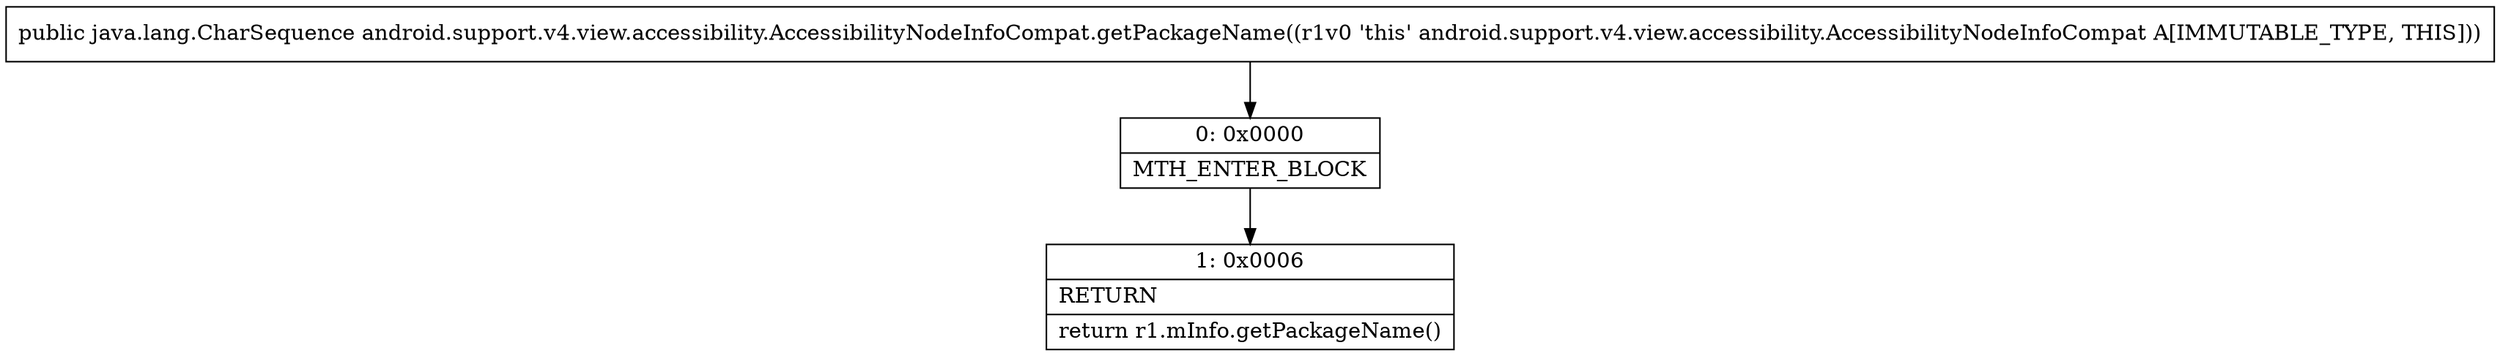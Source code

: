 digraph "CFG forandroid.support.v4.view.accessibility.AccessibilityNodeInfoCompat.getPackageName()Ljava\/lang\/CharSequence;" {
Node_0 [shape=record,label="{0\:\ 0x0000|MTH_ENTER_BLOCK\l}"];
Node_1 [shape=record,label="{1\:\ 0x0006|RETURN\l|return r1.mInfo.getPackageName()\l}"];
MethodNode[shape=record,label="{public java.lang.CharSequence android.support.v4.view.accessibility.AccessibilityNodeInfoCompat.getPackageName((r1v0 'this' android.support.v4.view.accessibility.AccessibilityNodeInfoCompat A[IMMUTABLE_TYPE, THIS])) }"];
MethodNode -> Node_0;
Node_0 -> Node_1;
}

